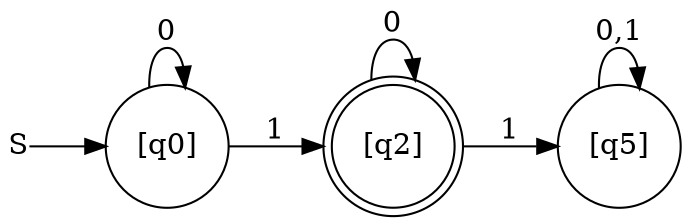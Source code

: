 digraph cinite_state_machine {
rankdir=LR;
size="50,50"
node [shape = doublecircle]; "[q2]" ;
node [shape = circle]; "[q0]";
node [shape = plain]; "S";
"S" -> "[q0]";
node [shape = circle];
"[q0]" -> "[q0]" [label = "0"];
"[q0]" -> "[q2]" [label = "1"];
"[q2]" -> "[q2]" [label = "0"];
"[q2]" -> "[q5]" [label = "1"];
"[q5]" -> "[q5]" [label = "0,1"];
}
